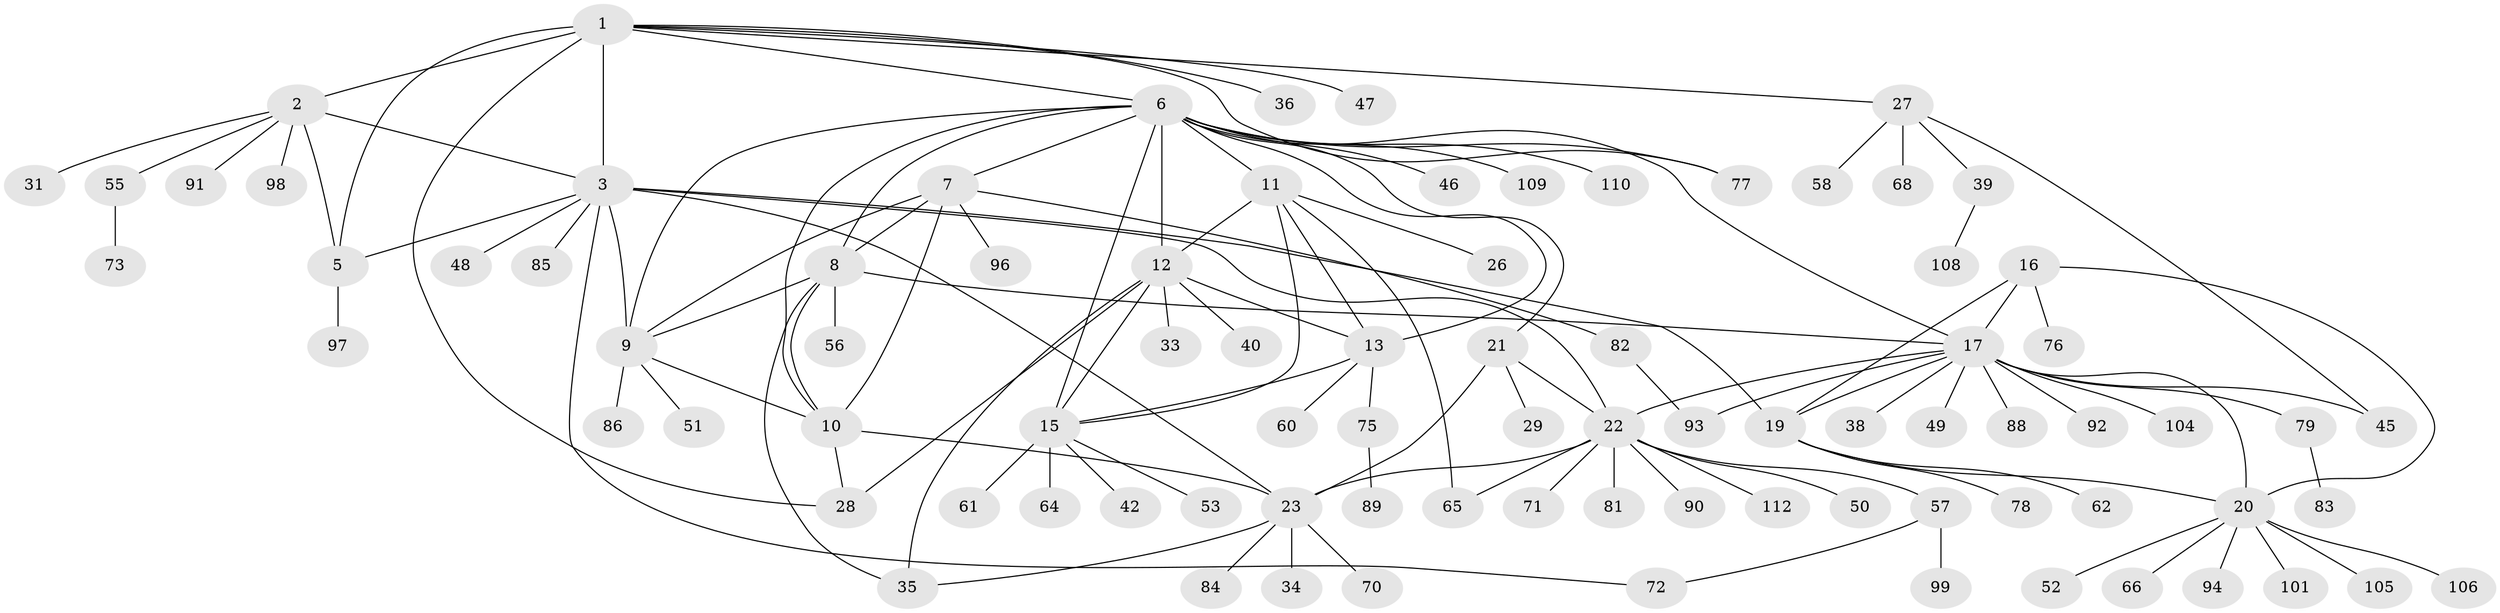 // original degree distribution, {7: 0.05309734513274336, 8: 0.04424778761061947, 11: 0.008849557522123894, 6: 0.05309734513274336, 9: 0.02654867256637168, 10: 0.035398230088495575, 5: 0.008849557522123894, 1: 0.5663716814159292, 3: 0.04424778761061947, 2: 0.1592920353982301}
// Generated by graph-tools (version 1.1) at 2025/42/03/06/25 10:42:09]
// undirected, 87 vertices, 121 edges
graph export_dot {
graph [start="1"]
  node [color=gray90,style=filled];
  1 [super="+4"];
  2 [super="+32"];
  3 [super="+30"];
  5 [super="+102"];
  6 [super="+14"];
  7 [super="+80"];
  8 [super="+43"];
  9 [super="+69"];
  10;
  11 [super="+100"];
  12 [super="+59"];
  13;
  15 [super="+74"];
  16;
  17 [super="+18"];
  19 [super="+44"];
  20 [super="+54"];
  21;
  22 [super="+24"];
  23 [super="+25"];
  26;
  27 [super="+87"];
  28 [super="+113"];
  29 [super="+37"];
  31;
  33;
  34;
  35 [super="+67"];
  36;
  38;
  39 [super="+41"];
  40;
  42;
  45;
  46;
  47;
  48;
  49;
  50;
  51;
  52;
  53 [super="+103"];
  55 [super="+63"];
  56;
  57;
  58;
  60;
  61 [super="+107"];
  62;
  64;
  65;
  66;
  68;
  70;
  71 [super="+95"];
  72;
  73;
  75;
  76;
  77;
  78;
  79;
  81;
  82 [super="+111"];
  83;
  84;
  85;
  86;
  88;
  89;
  90;
  91;
  92;
  93;
  94;
  96;
  97;
  98;
  99;
  101;
  104;
  105;
  106;
  108;
  109;
  110;
  112;
  1 -- 2 [weight=2];
  1 -- 3 [weight=2];
  1 -- 5 [weight=2];
  1 -- 27;
  1 -- 77;
  1 -- 36;
  1 -- 6;
  1 -- 47;
  1 -- 28;
  2 -- 3;
  2 -- 5;
  2 -- 31;
  2 -- 55;
  2 -- 91;
  2 -- 98;
  3 -- 5;
  3 -- 9;
  3 -- 19;
  3 -- 48;
  3 -- 72;
  3 -- 85;
  3 -- 23;
  3 -- 22;
  5 -- 97;
  6 -- 7;
  6 -- 8;
  6 -- 9;
  6 -- 10;
  6 -- 46;
  6 -- 109;
  6 -- 11;
  6 -- 12;
  6 -- 13;
  6 -- 77;
  6 -- 110;
  6 -- 15;
  6 -- 17;
  6 -- 21;
  7 -- 8;
  7 -- 9;
  7 -- 10;
  7 -- 82;
  7 -- 96;
  8 -- 9;
  8 -- 10;
  8 -- 35;
  8 -- 56;
  8 -- 17;
  9 -- 10;
  9 -- 51;
  9 -- 86;
  10 -- 23;
  10 -- 28;
  11 -- 12;
  11 -- 13;
  11 -- 15;
  11 -- 26;
  11 -- 65;
  12 -- 13;
  12 -- 15;
  12 -- 28;
  12 -- 33;
  12 -- 35;
  12 -- 40;
  13 -- 15;
  13 -- 60;
  13 -- 75;
  15 -- 42;
  15 -- 53;
  15 -- 61;
  15 -- 64;
  16 -- 17 [weight=2];
  16 -- 19;
  16 -- 20;
  16 -- 76;
  17 -- 19 [weight=2];
  17 -- 20 [weight=2];
  17 -- 45;
  17 -- 79;
  17 -- 88;
  17 -- 104;
  17 -- 38;
  17 -- 49;
  17 -- 92;
  17 -- 93;
  17 -- 22;
  19 -- 20;
  19 -- 62;
  19 -- 78;
  20 -- 52;
  20 -- 66;
  20 -- 94;
  20 -- 101;
  20 -- 105;
  20 -- 106;
  21 -- 22 [weight=2];
  21 -- 23 [weight=2];
  21 -- 29;
  22 -- 23 [weight=4];
  22 -- 57;
  22 -- 90;
  22 -- 65;
  22 -- 71;
  22 -- 112;
  22 -- 81;
  22 -- 50;
  23 -- 34;
  23 -- 70;
  23 -- 35;
  23 -- 84;
  27 -- 39;
  27 -- 45;
  27 -- 58;
  27 -- 68;
  39 -- 108;
  55 -- 73;
  57 -- 72;
  57 -- 99;
  75 -- 89;
  79 -- 83;
  82 -- 93;
}
